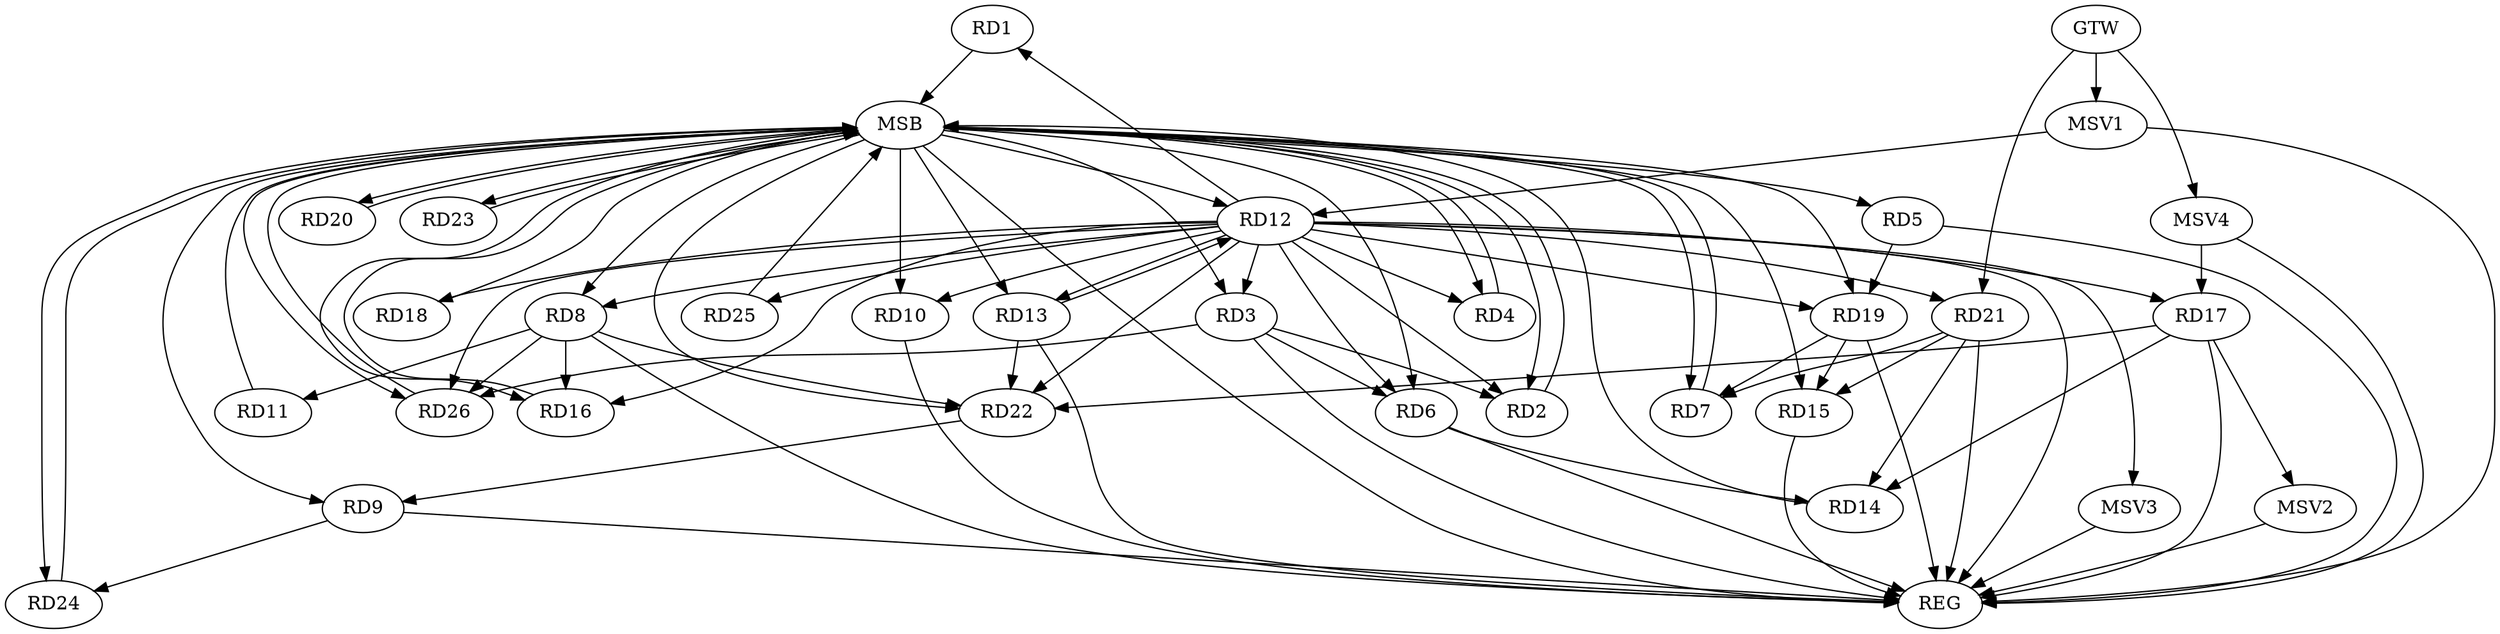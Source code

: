 strict digraph G {
  RD1 [ label="RD1" ];
  RD2 [ label="RD2" ];
  RD3 [ label="RD3" ];
  RD4 [ label="RD4" ];
  RD5 [ label="RD5" ];
  RD6 [ label="RD6" ];
  RD7 [ label="RD7" ];
  RD8 [ label="RD8" ];
  RD9 [ label="RD9" ];
  RD10 [ label="RD10" ];
  RD11 [ label="RD11" ];
  RD12 [ label="RD12" ];
  RD13 [ label="RD13" ];
  RD14 [ label="RD14" ];
  RD15 [ label="RD15" ];
  RD16 [ label="RD16" ];
  RD17 [ label="RD17" ];
  RD18 [ label="RD18" ];
  RD19 [ label="RD19" ];
  RD20 [ label="RD20" ];
  RD21 [ label="RD21" ];
  RD22 [ label="RD22" ];
  RD23 [ label="RD23" ];
  RD24 [ label="RD24" ];
  RD25 [ label="RD25" ];
  RD26 [ label="RD26" ];
  GTW [ label="GTW" ];
  REG [ label="REG" ];
  MSB [ label="MSB" ];
  MSV1 [ label="MSV1" ];
  MSV2 [ label="MSV2" ];
  MSV3 [ label="MSV3" ];
  MSV4 [ label="MSV4" ];
  RD12 -> RD1;
  RD3 -> RD2;
  RD3 -> RD6;
  RD12 -> RD3;
  RD3 -> RD26;
  RD5 -> RD19;
  RD6 -> RD14;
  RD19 -> RD7;
  RD21 -> RD7;
  RD8 -> RD11;
  RD8 -> RD16;
  RD8 -> RD22;
  RD8 -> RD26;
  RD22 -> RD9;
  RD9 -> RD24;
  RD12 -> RD13;
  RD13 -> RD12;
  RD12 -> RD16;
  RD12 -> RD22;
  RD13 -> RD22;
  RD17 -> RD14;
  RD21 -> RD14;
  RD19 -> RD15;
  RD21 -> RD15;
  RD17 -> RD22;
  GTW -> RD21;
  RD3 -> REG;
  RD5 -> REG;
  RD6 -> REG;
  RD8 -> REG;
  RD9 -> REG;
  RD10 -> REG;
  RD12 -> REG;
  RD13 -> REG;
  RD15 -> REG;
  RD17 -> REG;
  RD19 -> REG;
  RD21 -> REG;
  RD1 -> MSB;
  MSB -> RD5;
  MSB -> RD10;
  MSB -> RD12;
  MSB -> RD13;
  MSB -> RD19;
  MSB -> REG;
  RD2 -> MSB;
  MSB -> RD15;
  RD4 -> MSB;
  MSB -> RD7;
  MSB -> RD8;
  MSB -> RD20;
  RD7 -> MSB;
  MSB -> RD6;
  RD11 -> MSB;
  MSB -> RD2;
  MSB -> RD3;
  MSB -> RD9;
  MSB -> RD23;
  RD14 -> MSB;
  MSB -> RD4;
  RD16 -> MSB;
  RD18 -> MSB;
  MSB -> RD16;
  MSB -> RD26;
  RD20 -> MSB;
  RD23 -> MSB;
  MSB -> RD22;
  MSB -> RD24;
  RD24 -> MSB;
  RD25 -> MSB;
  RD26 -> MSB;
  RD12 -> RD25;
  RD12 -> RD8;
  RD12 -> RD19;
  RD12 -> RD18;
  RD12 -> RD21;
  RD12 -> RD6;
  RD12 -> RD17;
  RD12 -> RD26;
  RD12 -> RD4;
  RD12 -> RD10;
  RD12 -> RD2;
  MSV1 -> RD12;
  GTW -> MSV1;
  MSV1 -> REG;
  RD17 -> MSV2;
  MSV2 -> REG;
  RD12 -> MSV3;
  MSV3 -> REG;
  MSV4 -> RD17;
  GTW -> MSV4;
  MSV4 -> REG;
}
